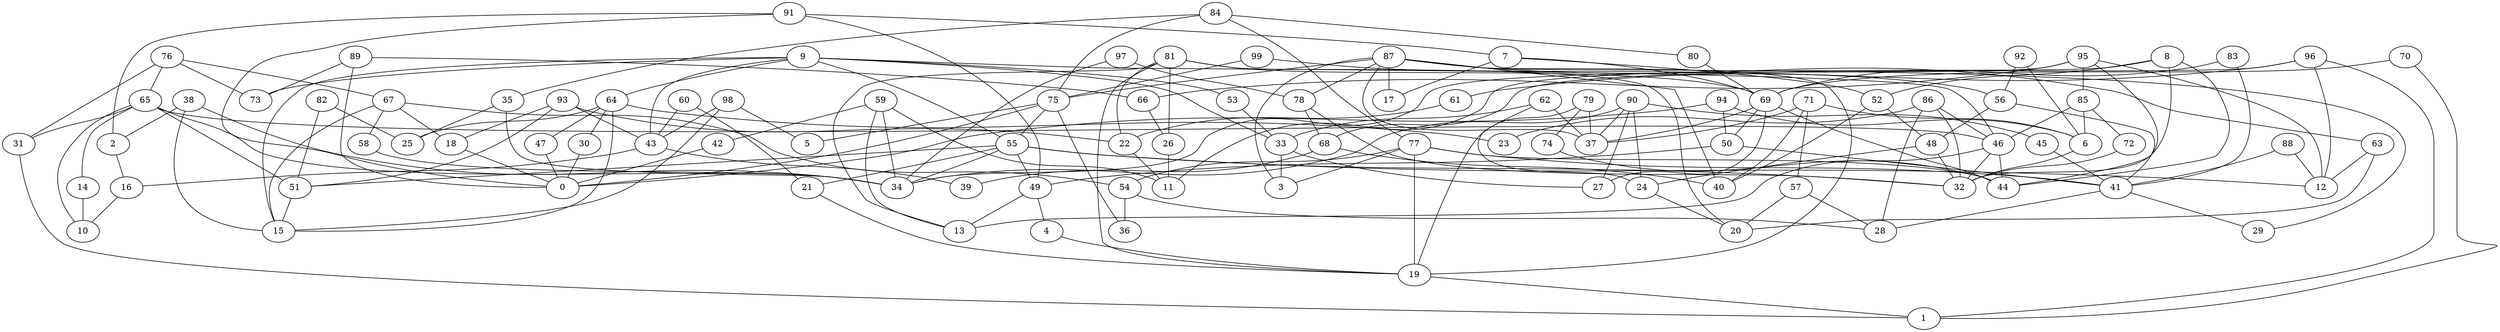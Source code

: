 digraph GG_graph {

subgraph G_graph {
edge [color = black]
"60" -> "21" [dir = none]
"60" -> "43" [dir = none]
"64" -> "30" [dir = none]
"64" -> "23" [dir = none]
"64" -> "47" [dir = none]
"64" -> "15" [dir = none]
"64" -> "25" [dir = none]
"76" -> "31" [dir = none]
"76" -> "65" [dir = none]
"76" -> "67" [dir = none]
"76" -> "73" [dir = none]
"45" -> "41" [dir = none]
"31" -> "1" [dir = none]
"57" -> "20" [dir = none]
"57" -> "28" [dir = none]
"92" -> "56" [dir = none]
"92" -> "6" [dir = none]
"6" -> "32" [dir = none]
"33" -> "27" [dir = none]
"33" -> "3" [dir = none]
"86" -> "28" [dir = none]
"86" -> "32" [dir = none]
"86" -> "46" [dir = none]
"86" -> "23" [dir = none]
"71" -> "37" [dir = none]
"71" -> "6" [dir = none]
"71" -> "40" [dir = none]
"71" -> "57" [dir = none]
"94" -> "50" [dir = none]
"94" -> "6" [dir = none]
"94" -> "0" [dir = none]
"91" -> "49" [dir = none]
"91" -> "0" [dir = none]
"91" -> "2" [dir = none]
"91" -> "7" [dir = none]
"75" -> "5" [dir = none]
"75" -> "36" [dir = none]
"75" -> "55" [dir = none]
"75" -> "0" [dir = none]
"51" -> "15" [dir = none]
"93" -> "18" [dir = none]
"93" -> "22" [dir = none]
"93" -> "43" [dir = none]
"93" -> "51" [dir = none]
"46" -> "32" [dir = none]
"46" -> "44" [dir = none]
"46" -> "13" [dir = none]
"42" -> "0" [dir = none]
"58" -> "34" [dir = none]
"30" -> "0" [dir = none]
"84" -> "80" [dir = none]
"84" -> "35" [dir = none]
"84" -> "75" [dir = none]
"84" -> "77" [dir = none]
"77" -> "3" [dir = none]
"77" -> "44" [dir = none]
"77" -> "41" [dir = none]
"77" -> "54" [dir = none]
"77" -> "19" [dir = none]
"9" -> "55" [dir = none]
"9" -> "33" [dir = none]
"9" -> "46" [dir = none]
"9" -> "64" [dir = none]
"9" -> "53" [dir = none]
"9" -> "43" [dir = none]
"9" -> "15" [dir = none]
"9" -> "73" [dir = none]
"53" -> "33" [dir = none]
"52" -> "40" [dir = none]
"52" -> "48" [dir = none]
"70" -> "1" [dir = none]
"70" -> "69" [dir = none]
"66" -> "26" [dir = none]
"4" -> "19" [dir = none]
"21" -> "19" [dir = none]
"26" -> "11" [dir = none]
"35" -> "25" [dir = none]
"35" -> "34" [dir = none]
"8" -> "52" [dir = none]
"8" -> "44" [dir = none]
"8" -> "11" [dir = none]
"8" -> "32" [dir = none]
"83" -> "41" [dir = none]
"83" -> "69" [dir = none]
"49" -> "13" [dir = none]
"49" -> "4" [dir = none]
"80" -> "69" [dir = none]
"2" -> "16" [dir = none]
"16" -> "10" [dir = none]
"68" -> "40" [dir = none]
"68" -> "39" [dir = none]
"98" -> "43" [dir = none]
"98" -> "15" [dir = none]
"98" -> "5" [dir = none]
"89" -> "73" [dir = none]
"89" -> "66" [dir = none]
"89" -> "0" [dir = none]
"82" -> "51" [dir = none]
"82" -> "25" [dir = none]
"81" -> "22" [dir = none]
"81" -> "13" [dir = none]
"81" -> "26" [dir = none]
"81" -> "19" [dir = none]
"81" -> "69" [dir = none]
"81" -> "20" [dir = none]
"19" -> "1" [dir = none]
"95" -> "85" [dir = none]
"95" -> "44" [dir = none]
"95" -> "34" [dir = none]
"95" -> "12" [dir = none]
"95" -> "66" [dir = none]
"69" -> "27" [dir = none]
"69" -> "44" [dir = none]
"69" -> "50" [dir = none]
"69" -> "37" [dir = none]
"78" -> "68" [dir = none]
"78" -> "32" [dir = none]
"54" -> "28" [dir = none]
"54" -> "36" [dir = none]
"65" -> "51" [dir = none]
"65" -> "46" [dir = none]
"65" -> "14" [dir = none]
"65" -> "34" [dir = none]
"65" -> "31" [dir = none]
"65" -> "10" [dir = none]
"7" -> "69" [dir = none]
"7" -> "17" [dir = none]
"7" -> "52" [dir = none]
"50" -> "41" [dir = none]
"50" -> "49" [dir = none]
"59" -> "42" [dir = none]
"59" -> "11" [dir = none]
"59" -> "13" [dir = none]
"59" -> "34" [dir = none]
"67" -> "58" [dir = none]
"67" -> "15" [dir = none]
"67" -> "54" [dir = none]
"67" -> "18" [dir = none]
"24" -> "20" [dir = none]
"18" -> "0" [dir = none]
"88" -> "41" [dir = none]
"88" -> "12" [dir = none]
"14" -> "10" [dir = none]
"72" -> "32" [dir = none]
"63" -> "12" [dir = none]
"63" -> "20" [dir = none]
"87" -> "3" [dir = none]
"87" -> "78" [dir = none]
"87" -> "37" [dir = none]
"87" -> "19" [dir = none]
"87" -> "17" [dir = none]
"87" -> "75" [dir = none]
"87" -> "40" [dir = none]
"87" -> "29" [dir = none]
"87" -> "63" [dir = none]
"62" -> "37" [dir = none]
"62" -> "24" [dir = none]
"62" -> "33" [dir = none]
"55" -> "21" [dir = none]
"55" -> "34" [dir = none]
"55" -> "51" [dir = none]
"55" -> "49" [dir = none]
"55" -> "32" [dir = none]
"55" -> "12" [dir = none]
"97" -> "78" [dir = none]
"97" -> "34" [dir = none]
"47" -> "0" [dir = none]
"43" -> "16" [dir = none]
"43" -> "39" [dir = none]
"96" -> "61" [dir = none]
"96" -> "68" [dir = none]
"96" -> "1" [dir = none]
"96" -> "12" [dir = none]
"38" -> "2" [dir = none]
"38" -> "34" [dir = none]
"38" -> "15" [dir = none]
"61" -> "22" [dir = none]
"48" -> "32" [dir = none]
"48" -> "24" [dir = none]
"85" -> "46" [dir = none]
"85" -> "6" [dir = none]
"85" -> "72" [dir = none]
"22" -> "11" [dir = none]
"79" -> "74" [dir = none]
"79" -> "37" [dir = none]
"79" -> "19" [dir = none]
"56" -> "48" [dir = none]
"56" -> "41" [dir = none]
"99" -> "75" [dir = none]
"99" -> "56" [dir = none]
"41" -> "28" [dir = none]
"41" -> "29" [dir = none]
"74" -> "44" [dir = none]
"90" -> "34" [dir = none]
"90" -> "37" [dir = none]
"90" -> "24" [dir = none]
"90" -> "45" [dir = none]
"90" -> "27" [dir = none]
}

}
